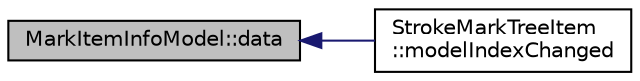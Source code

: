 digraph "MarkItemInfoModel::data"
{
  edge [fontname="Helvetica",fontsize="10",labelfontname="Helvetica",labelfontsize="10"];
  node [fontname="Helvetica",fontsize="10",shape=record];
  rankdir="LR";
  Node11 [label="MarkItemInfoModel::data",height=0.2,width=0.4,color="black", fillcolor="grey75", style="filled", fontcolor="black"];
  Node11 -> Node12 [dir="back",color="midnightblue",fontsize="10",style="solid",fontname="Helvetica"];
  Node12 [label="StrokeMarkTreeItem\l::modelIndexChanged",height=0.2,width=0.4,color="black", fillcolor="white", style="filled",URL="$class_stroke_mark_tree_item.html#a9b99f4fbcd73531b7f70b12ce930fff0"];
}
